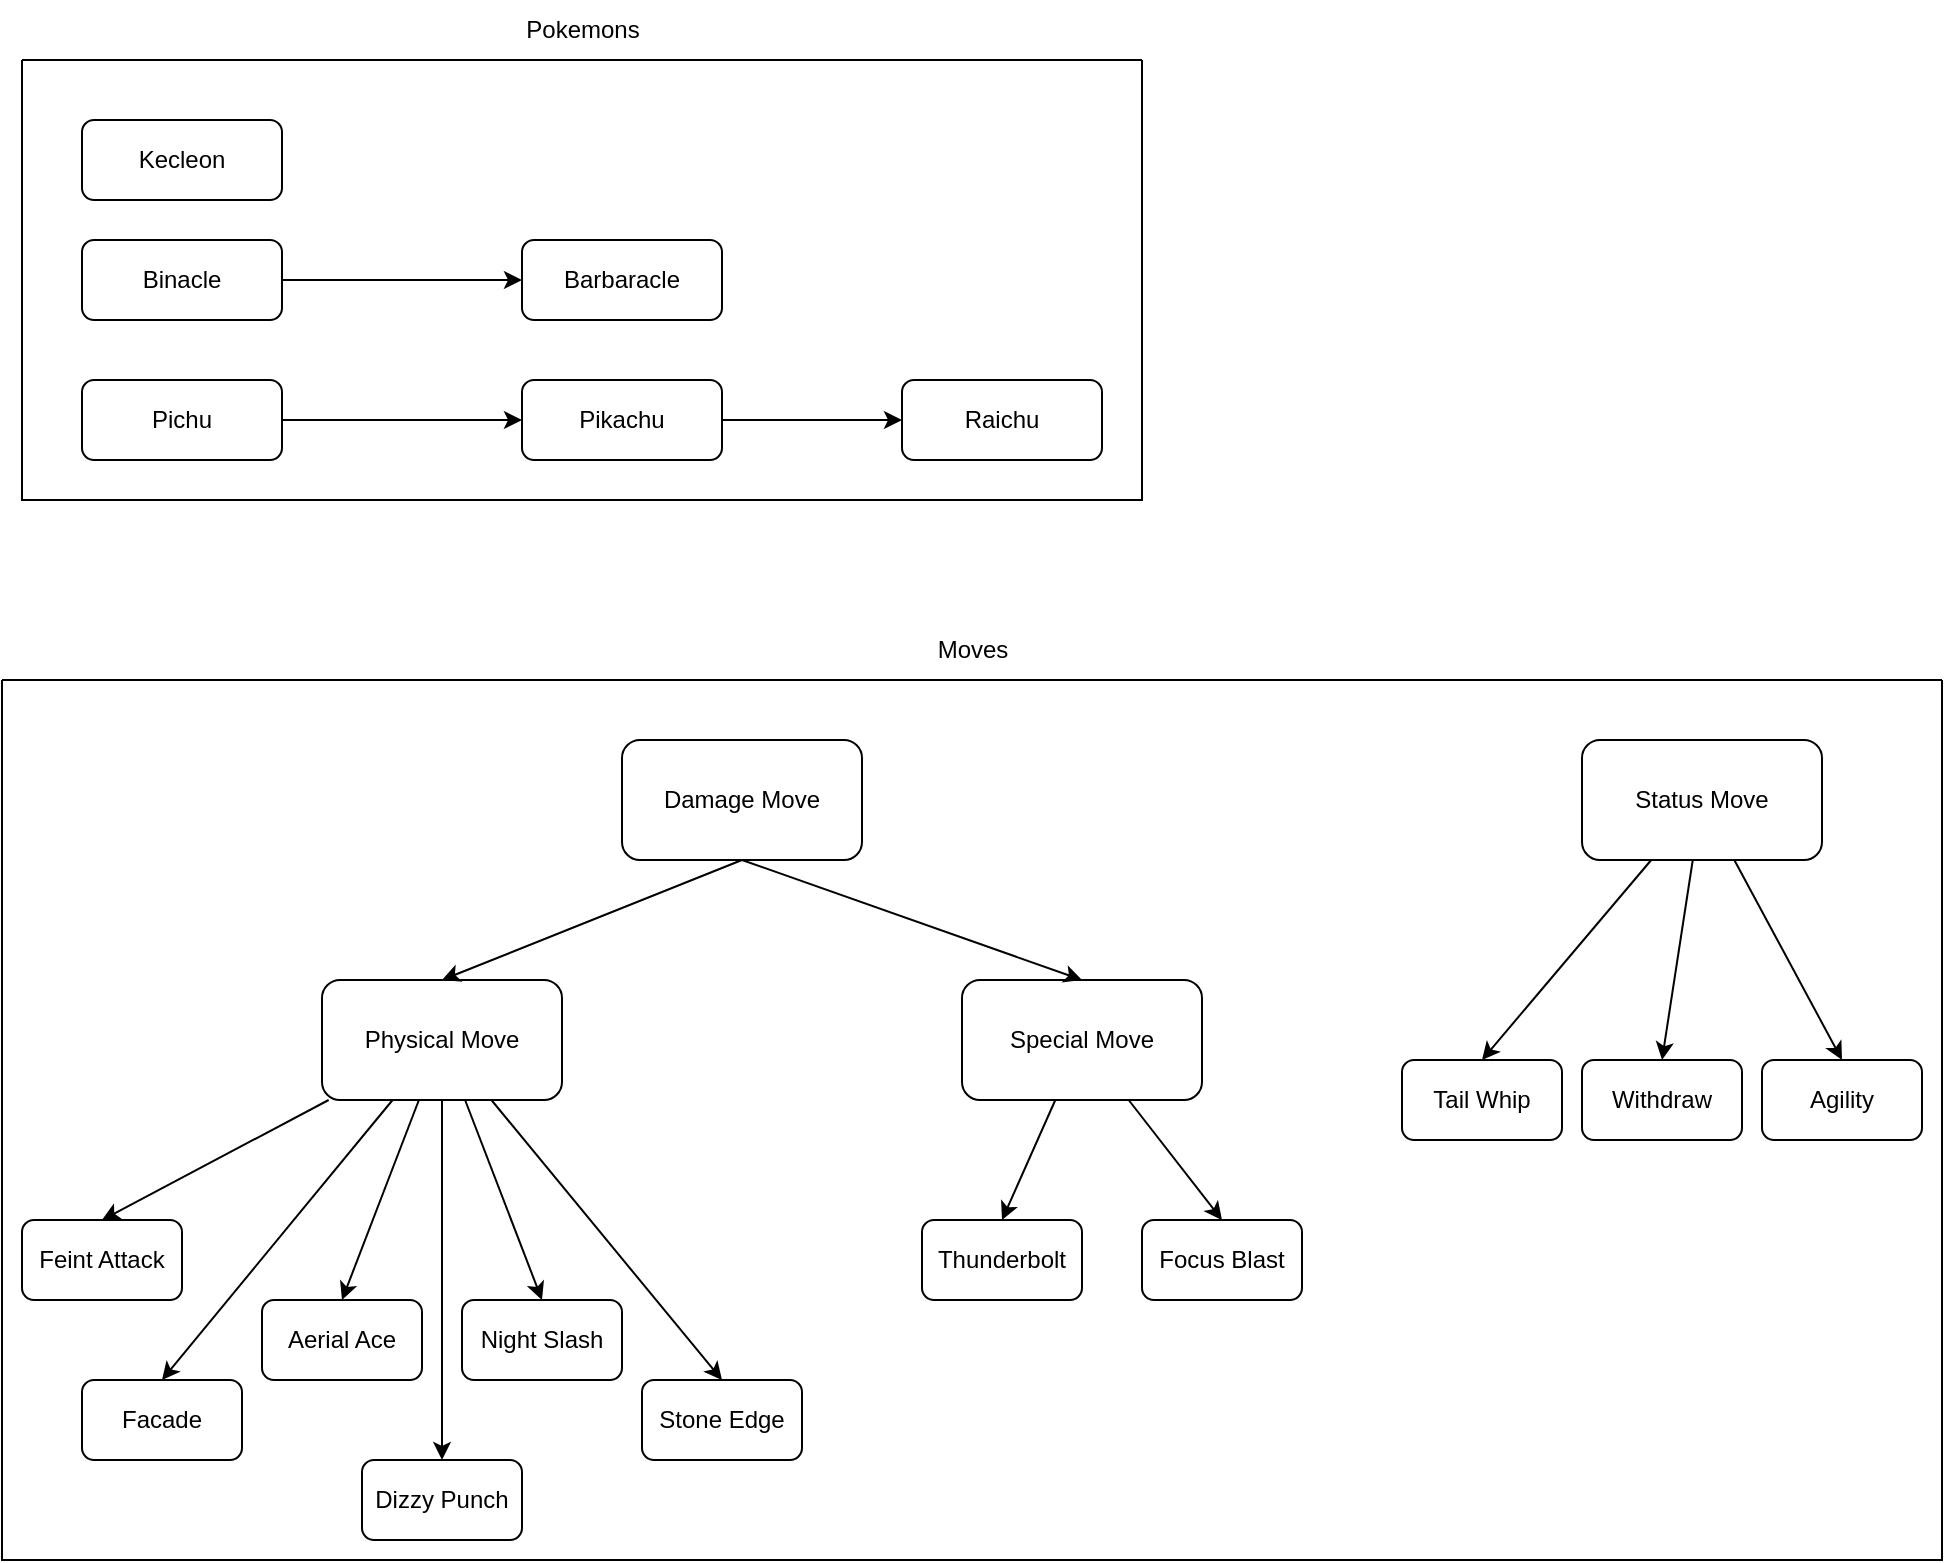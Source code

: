 <mxfile>
    <diagram id="BvihVST-4O-ya6wGM9Vf" name="Page-1">
        <mxGraphModel dx="1465" dy="1111" grid="1" gridSize="10" guides="1" tooltips="1" connect="1" arrows="1" fold="1" page="1" pageScale="1" pageWidth="1100" pageHeight="850" math="0" shadow="0">
            <root>
                <mxCell id="0"/>
                <mxCell id="1" parent="0"/>
                <mxCell id="6" value="Pokemons" style="text;html=1;align=center;verticalAlign=middle;resizable=0;points=[];autosize=1;strokeColor=none;fillColor=none;" parent="1" vertex="1">
                    <mxGeometry x="280" y="30" width="80" height="30" as="geometry"/>
                </mxCell>
                <mxCell id="8" value="Kecleon" style="rounded=1;whiteSpace=wrap;html=1;" parent="1" vertex="1">
                    <mxGeometry x="70" y="90" width="100" height="40" as="geometry"/>
                </mxCell>
                <mxCell id="12" style="edgeStyle=none;html=1;" parent="1" source="9" edge="1">
                    <mxGeometry relative="1" as="geometry">
                        <mxPoint x="290" y="170" as="targetPoint"/>
                    </mxGeometry>
                </mxCell>
                <mxCell id="9" value="Binacle" style="rounded=1;whiteSpace=wrap;html=1;" parent="1" vertex="1">
                    <mxGeometry x="70" y="150" width="100" height="40" as="geometry"/>
                </mxCell>
                <mxCell id="10" value="Barbaracle" style="rounded=1;whiteSpace=wrap;html=1;" parent="1" vertex="1">
                    <mxGeometry x="290" y="150" width="100" height="40" as="geometry"/>
                </mxCell>
                <mxCell id="15" style="edgeStyle=none;html=1;entryX=0;entryY=0.5;entryDx=0;entryDy=0;" parent="1" source="11" target="13" edge="1">
                    <mxGeometry relative="1" as="geometry"/>
                </mxCell>
                <mxCell id="11" value="Pichu" style="rounded=1;whiteSpace=wrap;html=1;" parent="1" vertex="1">
                    <mxGeometry x="70" y="220" width="100" height="40" as="geometry"/>
                </mxCell>
                <mxCell id="16" style="edgeStyle=none;html=1;entryX=0;entryY=0.5;entryDx=0;entryDy=0;" parent="1" source="13" target="14" edge="1">
                    <mxGeometry relative="1" as="geometry"/>
                </mxCell>
                <mxCell id="13" value="Pikachu" style="rounded=1;whiteSpace=wrap;html=1;" parent="1" vertex="1">
                    <mxGeometry x="290" y="220" width="100" height="40" as="geometry"/>
                </mxCell>
                <mxCell id="14" value="Raichu" style="rounded=1;whiteSpace=wrap;html=1;" parent="1" vertex="1">
                    <mxGeometry x="480" y="220" width="100" height="40" as="geometry"/>
                </mxCell>
                <mxCell id="17" value="" style="swimlane;startSize=0;" parent="1" vertex="1">
                    <mxGeometry x="40" y="60" width="560" height="220" as="geometry"/>
                </mxCell>
                <mxCell id="19" value="Moves" style="text;html=1;align=center;verticalAlign=middle;resizable=0;points=[];autosize=1;strokeColor=none;fillColor=none;" parent="1" vertex="1">
                    <mxGeometry x="485" y="340" width="60" height="30" as="geometry"/>
                </mxCell>
                <mxCell id="20" value="" style="swimlane;startSize=0;" parent="1" vertex="1">
                    <mxGeometry x="30" y="370" width="970" height="440" as="geometry"/>
                </mxCell>
                <mxCell id="37" style="edgeStyle=none;html=1;entryX=0.5;entryY=0;entryDx=0;entryDy=0;" edge="1" parent="20" source="23" target="35">
                    <mxGeometry relative="1" as="geometry"/>
                </mxCell>
                <mxCell id="39" style="edgeStyle=none;html=1;entryX=0.5;entryY=0;entryDx=0;entryDy=0;" edge="1" parent="20" source="23" target="38">
                    <mxGeometry relative="1" as="geometry"/>
                </mxCell>
                <mxCell id="41" style="edgeStyle=none;html=1;entryX=0.5;entryY=0;entryDx=0;entryDy=0;" edge="1" parent="20" source="23" target="40">
                    <mxGeometry relative="1" as="geometry"/>
                </mxCell>
                <mxCell id="43" style="edgeStyle=none;html=1;entryX=0.5;entryY=0;entryDx=0;entryDy=0;" edge="1" parent="20" source="23" target="42">
                    <mxGeometry relative="1" as="geometry"/>
                </mxCell>
                <mxCell id="45" value="" style="edgeStyle=none;html=1;entryX=0.5;entryY=0;entryDx=0;entryDy=0;" edge="1" parent="20" source="23" target="44">
                    <mxGeometry relative="1" as="geometry"/>
                </mxCell>
                <mxCell id="49" style="edgeStyle=none;html=1;entryX=0.5;entryY=0;entryDx=0;entryDy=0;" edge="1" parent="20" source="23" target="48">
                    <mxGeometry relative="1" as="geometry"/>
                </mxCell>
                <mxCell id="23" value="Physical Move" style="rounded=1;whiteSpace=wrap;html=1;" vertex="1" parent="20">
                    <mxGeometry x="160" y="150" width="120" height="60" as="geometry"/>
                </mxCell>
                <mxCell id="24" value="Damage Move" style="rounded=1;whiteSpace=wrap;html=1;" vertex="1" parent="20">
                    <mxGeometry x="310" y="30" width="120" height="60" as="geometry"/>
                </mxCell>
                <mxCell id="47" style="edgeStyle=none;html=1;entryX=0.5;entryY=0;entryDx=0;entryDy=0;" edge="1" parent="20" source="25" target="46">
                    <mxGeometry relative="1" as="geometry"/>
                </mxCell>
                <mxCell id="53" style="edgeStyle=none;html=1;entryX=0.5;entryY=0;entryDx=0;entryDy=0;" edge="1" parent="20" source="25" target="52">
                    <mxGeometry relative="1" as="geometry"/>
                </mxCell>
                <mxCell id="25" value="Special Move" style="rounded=1;whiteSpace=wrap;html=1;" vertex="1" parent="20">
                    <mxGeometry x="480" y="150" width="120" height="60" as="geometry"/>
                </mxCell>
                <mxCell id="27" value="" style="endArrow=classic;html=1;exitX=0.5;exitY=1;exitDx=0;exitDy=0;entryX=0.5;entryY=0;entryDx=0;entryDy=0;" edge="1" parent="20" source="24" target="23">
                    <mxGeometry width="50" height="50" relative="1" as="geometry">
                        <mxPoint x="360" y="270" as="sourcePoint"/>
                        <mxPoint x="410" y="220" as="targetPoint"/>
                    </mxGeometry>
                </mxCell>
                <mxCell id="28" value="" style="endArrow=classic;html=1;exitX=0.5;exitY=1;exitDx=0;exitDy=0;entryX=0.5;entryY=0;entryDx=0;entryDy=0;" edge="1" parent="20" source="24" target="25">
                    <mxGeometry width="50" height="50" relative="1" as="geometry">
                        <mxPoint x="200" y="160" as="sourcePoint"/>
                        <mxPoint x="250" y="110" as="targetPoint"/>
                    </mxGeometry>
                </mxCell>
                <mxCell id="33" style="edgeStyle=none;html=1;entryX=0.5;entryY=0;entryDx=0;entryDy=0;" edge="1" parent="20" source="30" target="31">
                    <mxGeometry relative="1" as="geometry"/>
                </mxCell>
                <mxCell id="34" style="edgeStyle=none;html=1;entryX=0.5;entryY=0;entryDx=0;entryDy=0;" edge="1" parent="20" source="30" target="32">
                    <mxGeometry relative="1" as="geometry"/>
                </mxCell>
                <mxCell id="51" style="edgeStyle=none;html=1;entryX=0.5;entryY=0;entryDx=0;entryDy=0;" edge="1" parent="20" source="30" target="50">
                    <mxGeometry relative="1" as="geometry"/>
                </mxCell>
                <mxCell id="30" value="Status Move" style="rounded=1;whiteSpace=wrap;html=1;" vertex="1" parent="20">
                    <mxGeometry x="790" y="30" width="120" height="60" as="geometry"/>
                </mxCell>
                <mxCell id="31" value="Withdraw" style="rounded=1;whiteSpace=wrap;html=1;" vertex="1" parent="20">
                    <mxGeometry x="790" y="190" width="80" height="40" as="geometry"/>
                </mxCell>
                <mxCell id="32" value="Agility" style="rounded=1;whiteSpace=wrap;html=1;" vertex="1" parent="20">
                    <mxGeometry x="880" y="190" width="80" height="40" as="geometry"/>
                </mxCell>
                <mxCell id="35" value="Aerial Ace" style="rounded=1;whiteSpace=wrap;html=1;" vertex="1" parent="20">
                    <mxGeometry x="130" y="310" width="80" height="40" as="geometry"/>
                </mxCell>
                <mxCell id="38" value="Dizzy Punch" style="rounded=1;whiteSpace=wrap;html=1;" vertex="1" parent="20">
                    <mxGeometry x="180" y="390" width="80" height="40" as="geometry"/>
                </mxCell>
                <mxCell id="40" value="Facade" style="rounded=1;whiteSpace=wrap;html=1;" vertex="1" parent="20">
                    <mxGeometry x="40" y="350" width="80" height="40" as="geometry"/>
                </mxCell>
                <mxCell id="42" value="Feint Attack" style="rounded=1;whiteSpace=wrap;html=1;" vertex="1" parent="20">
                    <mxGeometry x="10" y="270" width="80" height="40" as="geometry"/>
                </mxCell>
                <mxCell id="44" value="Night Slash" style="rounded=1;whiteSpace=wrap;html=1;" vertex="1" parent="20">
                    <mxGeometry x="230" y="310" width="80" height="40" as="geometry"/>
                </mxCell>
                <mxCell id="46" value="Focus Blast" style="rounded=1;whiteSpace=wrap;html=1;" vertex="1" parent="20">
                    <mxGeometry x="570" y="270" width="80" height="40" as="geometry"/>
                </mxCell>
                <mxCell id="48" value="Stone Edge" style="rounded=1;whiteSpace=wrap;html=1;" vertex="1" parent="20">
                    <mxGeometry x="320" y="350" width="80" height="40" as="geometry"/>
                </mxCell>
                <mxCell id="50" value="Tail Whip" style="rounded=1;whiteSpace=wrap;html=1;" vertex="1" parent="20">
                    <mxGeometry x="700" y="190" width="80" height="40" as="geometry"/>
                </mxCell>
                <mxCell id="52" value="Thunderbolt" style="rounded=1;whiteSpace=wrap;html=1;" vertex="1" parent="20">
                    <mxGeometry x="460" y="270" width="80" height="40" as="geometry"/>
                </mxCell>
            </root>
        </mxGraphModel>
    </diagram>
</mxfile>